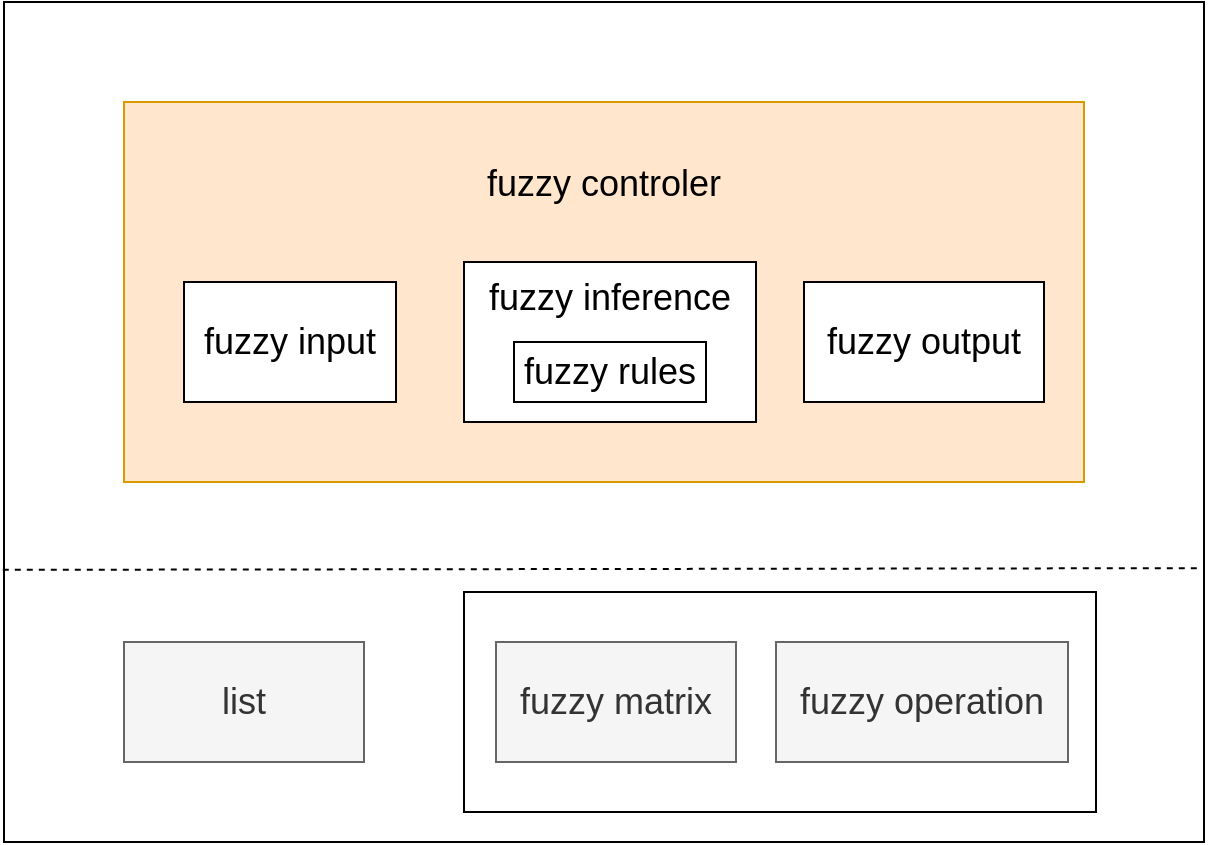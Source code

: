 <mxfile version="17.4.2" type="device"><diagram id="ADjVMAwTj2S0KjYqs1K8" name="第 1 页"><mxGraphModel dx="1185" dy="721" grid="1" gridSize="10" guides="1" tooltips="1" connect="1" arrows="1" fold="1" page="1" pageScale="1" pageWidth="827" pageHeight="1169" math="0" shadow="0"><root><mxCell id="0"/><mxCell id="1" parent="0"/><mxCell id="ein8mOKC01onxxytcUEt-1" value="" style="rounded=0;whiteSpace=wrap;html=1;fontSize=18;" parent="1" vertex="1"><mxGeometry x="114" y="300" width="600" height="420" as="geometry"/></mxCell><mxCell id="ein8mOKC01onxxytcUEt-2" value="list" style="rounded=0;whiteSpace=wrap;html=1;fillColor=#f5f5f5;fontColor=#333333;strokeColor=#666666;fontSize=18;" parent="1" vertex="1"><mxGeometry x="174" y="620" width="120" height="60" as="geometry"/></mxCell><mxCell id="ein8mOKC01onxxytcUEt-4" value="" style="rounded=0;whiteSpace=wrap;html=1;fontSize=18;" parent="1" vertex="1"><mxGeometry x="344" y="595" width="316" height="110" as="geometry"/></mxCell><mxCell id="ein8mOKC01onxxytcUEt-5" value="fuzzy matrix" style="rounded=0;whiteSpace=wrap;html=1;fillColor=#f5f5f5;fontColor=#333333;strokeColor=#666666;fontSize=18;" parent="1" vertex="1"><mxGeometry x="360" y="620" width="120" height="60" as="geometry"/></mxCell><mxCell id="ein8mOKC01onxxytcUEt-6" value="fuzzy operation" style="rounded=0;whiteSpace=wrap;html=1;fillColor=#f5f5f5;fontColor=#333333;strokeColor=#666666;fontSize=18;" parent="1" vertex="1"><mxGeometry x="500" y="620" width="146" height="60" as="geometry"/></mxCell><mxCell id="ein8mOKC01onxxytcUEt-7" value="" style="endArrow=none;dashed=1;html=1;rounded=0;fontSize=18;entryX=0.998;entryY=0.674;entryDx=0;entryDy=0;entryPerimeter=0;exitX=-0.001;exitY=0.676;exitDx=0;exitDy=0;exitPerimeter=0;" parent="1" source="ein8mOKC01onxxytcUEt-1" target="ein8mOKC01onxxytcUEt-1" edge="1"><mxGeometry width="50" height="50" relative="1" as="geometry"><mxPoint x="130" y="580" as="sourcePoint"/><mxPoint x="110" y="530" as="targetPoint"/></mxGeometry></mxCell><mxCell id="MxBDq0cuDkgkIQbmbnKf-1" value="&lt;span&gt;fuzzy controler&lt;br&gt;&lt;br&gt;&lt;br&gt;&lt;br&gt;&lt;br&gt;&lt;br&gt;&lt;/span&gt;" style="rounded=0;whiteSpace=wrap;html=1;fontSize=18;fillColor=#ffe6cc;strokeColor=#d79b00;" parent="1" vertex="1"><mxGeometry x="174" y="350" width="480" height="190" as="geometry"/></mxCell><mxCell id="MxBDq0cuDkgkIQbmbnKf-3" value="fuzzy input" style="rounded=0;whiteSpace=wrap;html=1;fontSize=18;" parent="1" vertex="1"><mxGeometry x="204" y="440" width="106" height="60" as="geometry"/></mxCell><mxCell id="MxBDq0cuDkgkIQbmbnKf-4" value="fuzzy inference&lt;br&gt;&lt;br&gt;&lt;br&gt;" style="rounded=0;whiteSpace=wrap;html=1;fontSize=18;" parent="1" vertex="1"><mxGeometry x="344" y="430" width="146" height="80" as="geometry"/></mxCell><mxCell id="MxBDq0cuDkgkIQbmbnKf-5" value="fuzzy output" style="rounded=0;whiteSpace=wrap;html=1;fontSize=18;" parent="1" vertex="1"><mxGeometry x="514" y="440" width="120" height="60" as="geometry"/></mxCell><mxCell id="TuKGgug2AAkdYX72mayO-1" value="fuzzy rules" style="rounded=0;whiteSpace=wrap;html=1;fontSize=18;" vertex="1" parent="1"><mxGeometry x="369" y="470" width="96" height="30" as="geometry"/></mxCell></root></mxGraphModel></diagram></mxfile>